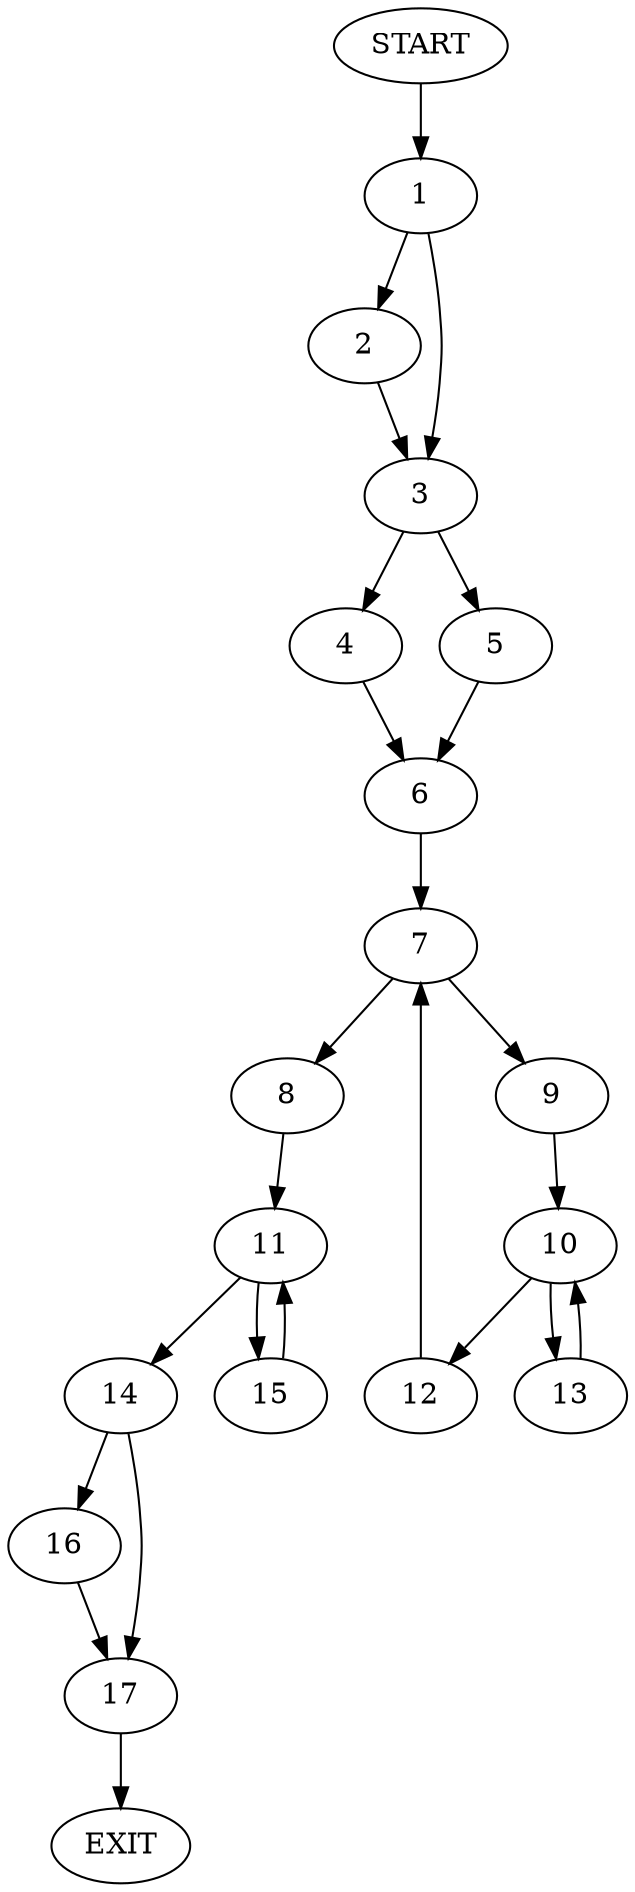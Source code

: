 digraph {
0 [label="START"]
18 [label="EXIT"]
0 -> 1
1 -> 2
1 -> 3
2 -> 3
3 -> 4
3 -> 5
4 -> 6
5 -> 6
6 -> 7
7 -> 8
7 -> 9
9 -> 10
8 -> 11
10 -> 12
10 -> 13
12 -> 7
13 -> 10
11 -> 14
11 -> 15
15 -> 11
14 -> 16
14 -> 17
16 -> 17
17 -> 18
}
